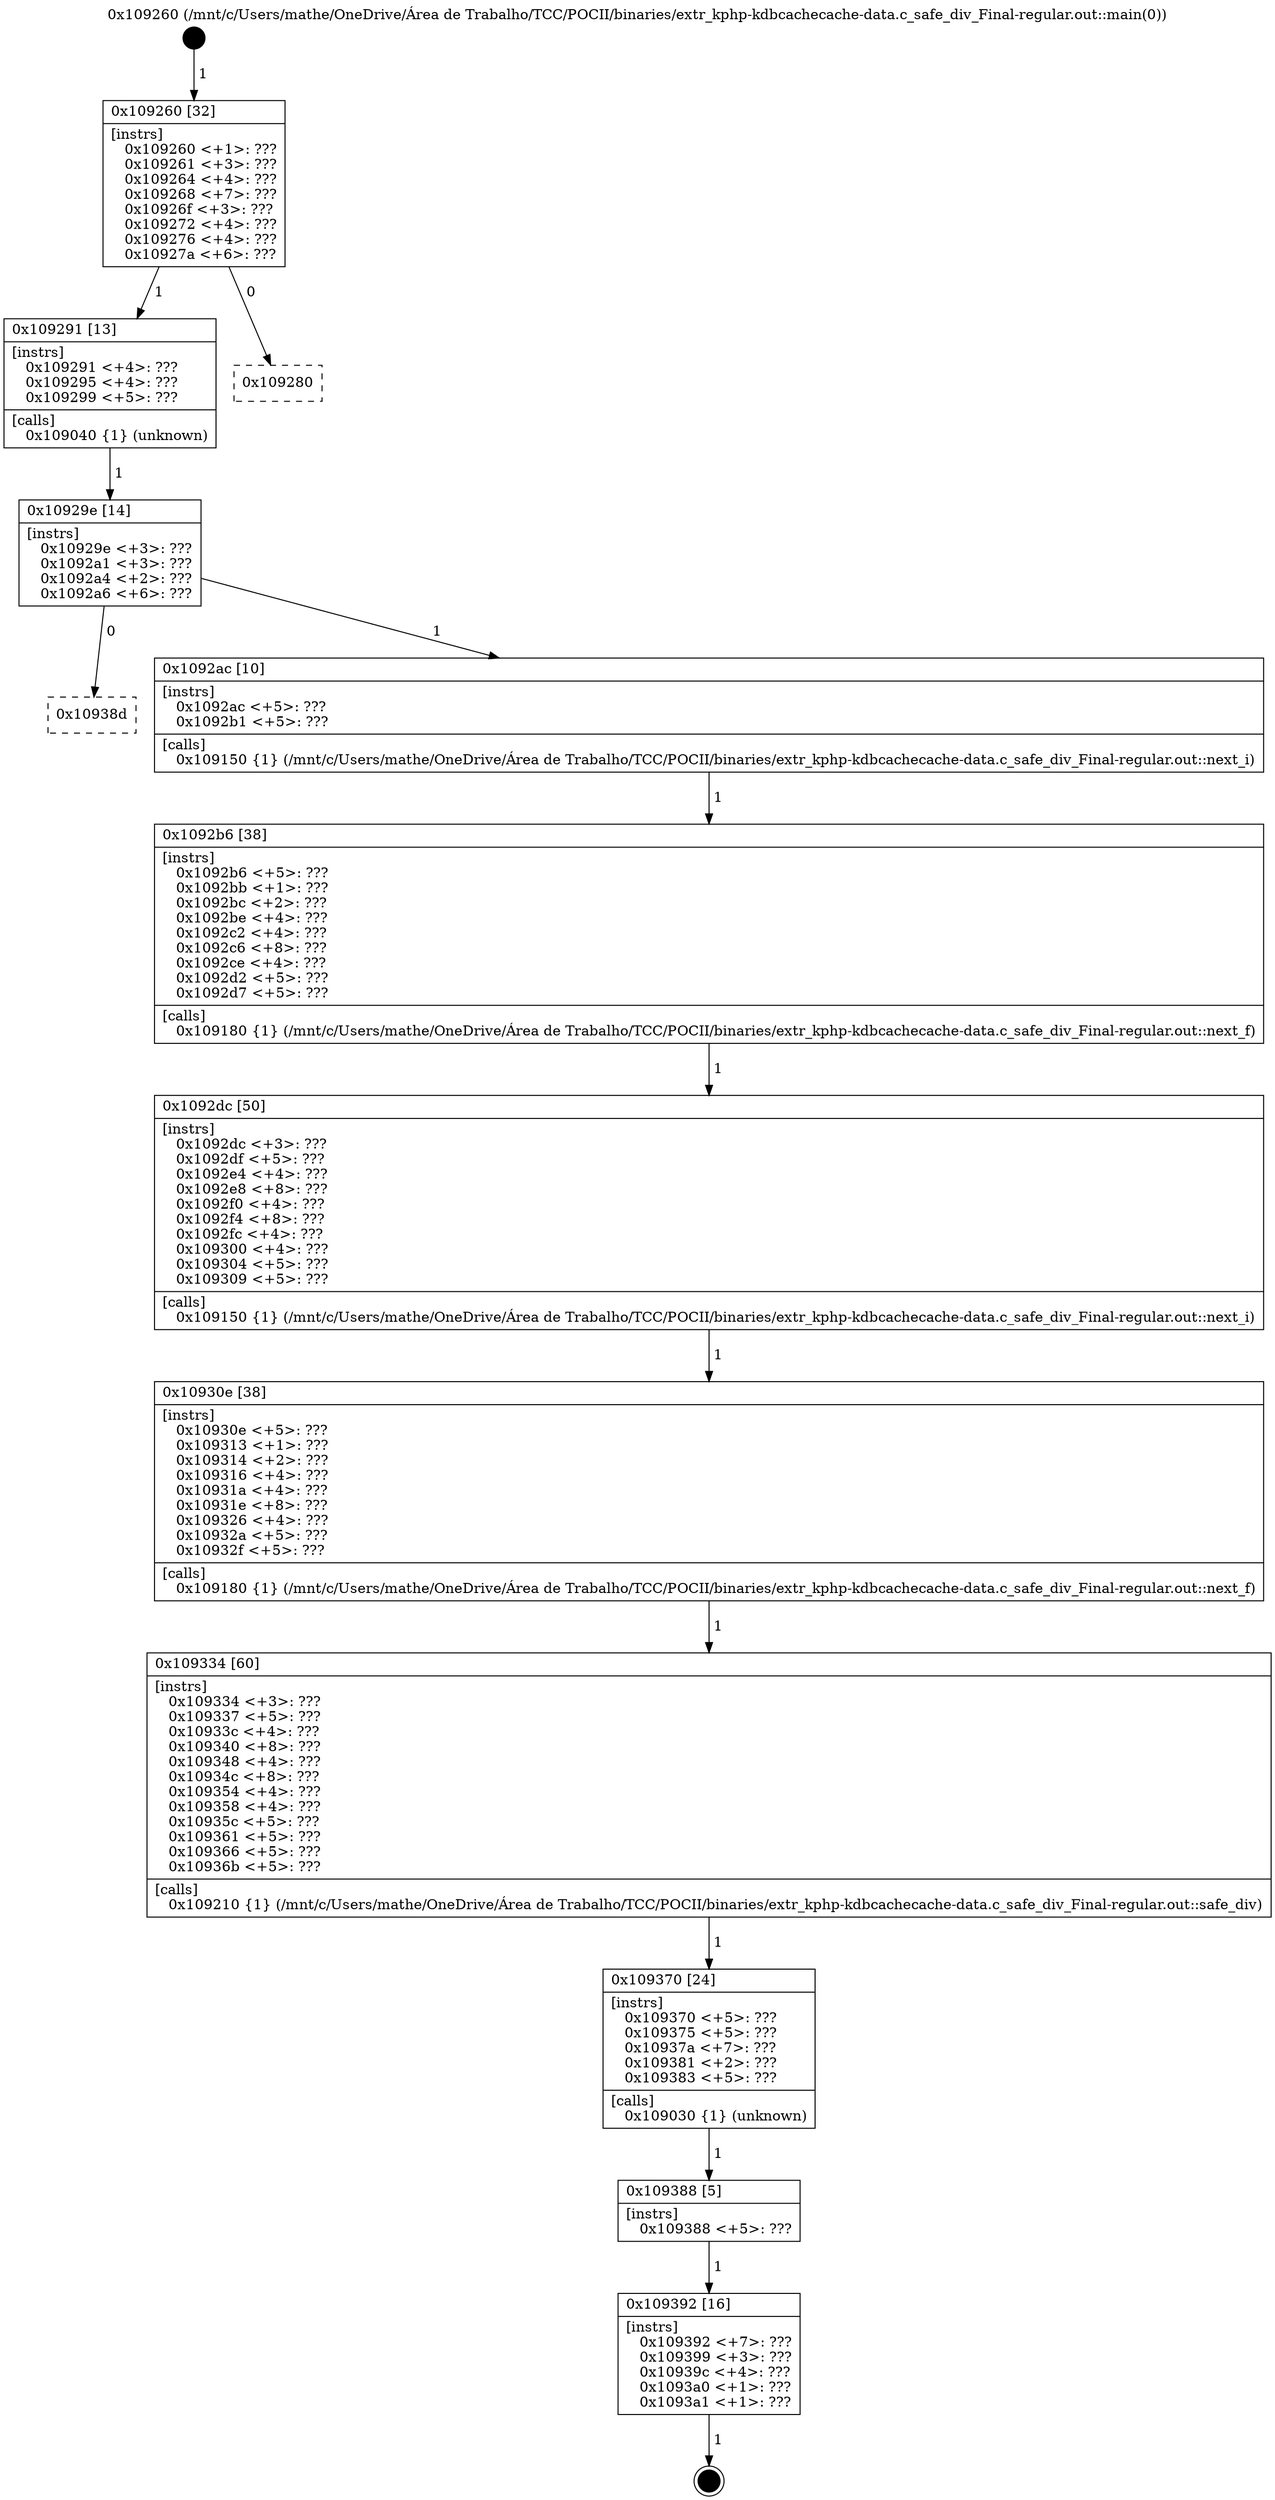 digraph "0x109260" {
  label = "0x109260 (/mnt/c/Users/mathe/OneDrive/Área de Trabalho/TCC/POCII/binaries/extr_kphp-kdbcachecache-data.c_safe_div_Final-regular.out::main(0))"
  labelloc = "t"
  node[shape=record]

  Entry [label="",width=0.3,height=0.3,shape=circle,fillcolor=black,style=filled]
  "0x109260" [label="{
     0x109260 [32]\l
     | [instrs]\l
     &nbsp;&nbsp;0x109260 \<+1\>: ???\l
     &nbsp;&nbsp;0x109261 \<+3\>: ???\l
     &nbsp;&nbsp;0x109264 \<+4\>: ???\l
     &nbsp;&nbsp;0x109268 \<+7\>: ???\l
     &nbsp;&nbsp;0x10926f \<+3\>: ???\l
     &nbsp;&nbsp;0x109272 \<+4\>: ???\l
     &nbsp;&nbsp;0x109276 \<+4\>: ???\l
     &nbsp;&nbsp;0x10927a \<+6\>: ???\l
  }"]
  "0x109291" [label="{
     0x109291 [13]\l
     | [instrs]\l
     &nbsp;&nbsp;0x109291 \<+4\>: ???\l
     &nbsp;&nbsp;0x109295 \<+4\>: ???\l
     &nbsp;&nbsp;0x109299 \<+5\>: ???\l
     | [calls]\l
     &nbsp;&nbsp;0x109040 \{1\} (unknown)\l
  }"]
  "0x109280" [label="{
     0x109280\l
  }", style=dashed]
  "0x10929e" [label="{
     0x10929e [14]\l
     | [instrs]\l
     &nbsp;&nbsp;0x10929e \<+3\>: ???\l
     &nbsp;&nbsp;0x1092a1 \<+3\>: ???\l
     &nbsp;&nbsp;0x1092a4 \<+2\>: ???\l
     &nbsp;&nbsp;0x1092a6 \<+6\>: ???\l
  }"]
  "0x10938d" [label="{
     0x10938d\l
  }", style=dashed]
  "0x1092ac" [label="{
     0x1092ac [10]\l
     | [instrs]\l
     &nbsp;&nbsp;0x1092ac \<+5\>: ???\l
     &nbsp;&nbsp;0x1092b1 \<+5\>: ???\l
     | [calls]\l
     &nbsp;&nbsp;0x109150 \{1\} (/mnt/c/Users/mathe/OneDrive/Área de Trabalho/TCC/POCII/binaries/extr_kphp-kdbcachecache-data.c_safe_div_Final-regular.out::next_i)\l
  }"]
  Exit [label="",width=0.3,height=0.3,shape=circle,fillcolor=black,style=filled,peripheries=2]
  "0x1092b6" [label="{
     0x1092b6 [38]\l
     | [instrs]\l
     &nbsp;&nbsp;0x1092b6 \<+5\>: ???\l
     &nbsp;&nbsp;0x1092bb \<+1\>: ???\l
     &nbsp;&nbsp;0x1092bc \<+2\>: ???\l
     &nbsp;&nbsp;0x1092be \<+4\>: ???\l
     &nbsp;&nbsp;0x1092c2 \<+4\>: ???\l
     &nbsp;&nbsp;0x1092c6 \<+8\>: ???\l
     &nbsp;&nbsp;0x1092ce \<+4\>: ???\l
     &nbsp;&nbsp;0x1092d2 \<+5\>: ???\l
     &nbsp;&nbsp;0x1092d7 \<+5\>: ???\l
     | [calls]\l
     &nbsp;&nbsp;0x109180 \{1\} (/mnt/c/Users/mathe/OneDrive/Área de Trabalho/TCC/POCII/binaries/extr_kphp-kdbcachecache-data.c_safe_div_Final-regular.out::next_f)\l
  }"]
  "0x1092dc" [label="{
     0x1092dc [50]\l
     | [instrs]\l
     &nbsp;&nbsp;0x1092dc \<+3\>: ???\l
     &nbsp;&nbsp;0x1092df \<+5\>: ???\l
     &nbsp;&nbsp;0x1092e4 \<+4\>: ???\l
     &nbsp;&nbsp;0x1092e8 \<+8\>: ???\l
     &nbsp;&nbsp;0x1092f0 \<+4\>: ???\l
     &nbsp;&nbsp;0x1092f4 \<+8\>: ???\l
     &nbsp;&nbsp;0x1092fc \<+4\>: ???\l
     &nbsp;&nbsp;0x109300 \<+4\>: ???\l
     &nbsp;&nbsp;0x109304 \<+5\>: ???\l
     &nbsp;&nbsp;0x109309 \<+5\>: ???\l
     | [calls]\l
     &nbsp;&nbsp;0x109150 \{1\} (/mnt/c/Users/mathe/OneDrive/Área de Trabalho/TCC/POCII/binaries/extr_kphp-kdbcachecache-data.c_safe_div_Final-regular.out::next_i)\l
  }"]
  "0x10930e" [label="{
     0x10930e [38]\l
     | [instrs]\l
     &nbsp;&nbsp;0x10930e \<+5\>: ???\l
     &nbsp;&nbsp;0x109313 \<+1\>: ???\l
     &nbsp;&nbsp;0x109314 \<+2\>: ???\l
     &nbsp;&nbsp;0x109316 \<+4\>: ???\l
     &nbsp;&nbsp;0x10931a \<+4\>: ???\l
     &nbsp;&nbsp;0x10931e \<+8\>: ???\l
     &nbsp;&nbsp;0x109326 \<+4\>: ???\l
     &nbsp;&nbsp;0x10932a \<+5\>: ???\l
     &nbsp;&nbsp;0x10932f \<+5\>: ???\l
     | [calls]\l
     &nbsp;&nbsp;0x109180 \{1\} (/mnt/c/Users/mathe/OneDrive/Área de Trabalho/TCC/POCII/binaries/extr_kphp-kdbcachecache-data.c_safe_div_Final-regular.out::next_f)\l
  }"]
  "0x109334" [label="{
     0x109334 [60]\l
     | [instrs]\l
     &nbsp;&nbsp;0x109334 \<+3\>: ???\l
     &nbsp;&nbsp;0x109337 \<+5\>: ???\l
     &nbsp;&nbsp;0x10933c \<+4\>: ???\l
     &nbsp;&nbsp;0x109340 \<+8\>: ???\l
     &nbsp;&nbsp;0x109348 \<+4\>: ???\l
     &nbsp;&nbsp;0x10934c \<+8\>: ???\l
     &nbsp;&nbsp;0x109354 \<+4\>: ???\l
     &nbsp;&nbsp;0x109358 \<+4\>: ???\l
     &nbsp;&nbsp;0x10935c \<+5\>: ???\l
     &nbsp;&nbsp;0x109361 \<+5\>: ???\l
     &nbsp;&nbsp;0x109366 \<+5\>: ???\l
     &nbsp;&nbsp;0x10936b \<+5\>: ???\l
     | [calls]\l
     &nbsp;&nbsp;0x109210 \{1\} (/mnt/c/Users/mathe/OneDrive/Área de Trabalho/TCC/POCII/binaries/extr_kphp-kdbcachecache-data.c_safe_div_Final-regular.out::safe_div)\l
  }"]
  "0x109370" [label="{
     0x109370 [24]\l
     | [instrs]\l
     &nbsp;&nbsp;0x109370 \<+5\>: ???\l
     &nbsp;&nbsp;0x109375 \<+5\>: ???\l
     &nbsp;&nbsp;0x10937a \<+7\>: ???\l
     &nbsp;&nbsp;0x109381 \<+2\>: ???\l
     &nbsp;&nbsp;0x109383 \<+5\>: ???\l
     | [calls]\l
     &nbsp;&nbsp;0x109030 \{1\} (unknown)\l
  }"]
  "0x109388" [label="{
     0x109388 [5]\l
     | [instrs]\l
     &nbsp;&nbsp;0x109388 \<+5\>: ???\l
  }"]
  "0x109392" [label="{
     0x109392 [16]\l
     | [instrs]\l
     &nbsp;&nbsp;0x109392 \<+7\>: ???\l
     &nbsp;&nbsp;0x109399 \<+3\>: ???\l
     &nbsp;&nbsp;0x10939c \<+4\>: ???\l
     &nbsp;&nbsp;0x1093a0 \<+1\>: ???\l
     &nbsp;&nbsp;0x1093a1 \<+1\>: ???\l
  }"]
  Entry -> "0x109260" [label=" 1"]
  "0x109260" -> "0x109291" [label=" 1"]
  "0x109260" -> "0x109280" [label=" 0"]
  "0x109291" -> "0x10929e" [label=" 1"]
  "0x10929e" -> "0x10938d" [label=" 0"]
  "0x10929e" -> "0x1092ac" [label=" 1"]
  "0x109392" -> Exit [label=" 1"]
  "0x1092ac" -> "0x1092b6" [label=" 1"]
  "0x1092b6" -> "0x1092dc" [label=" 1"]
  "0x1092dc" -> "0x10930e" [label=" 1"]
  "0x10930e" -> "0x109334" [label=" 1"]
  "0x109334" -> "0x109370" [label=" 1"]
  "0x109370" -> "0x109388" [label=" 1"]
  "0x109388" -> "0x109392" [label=" 1"]
}
